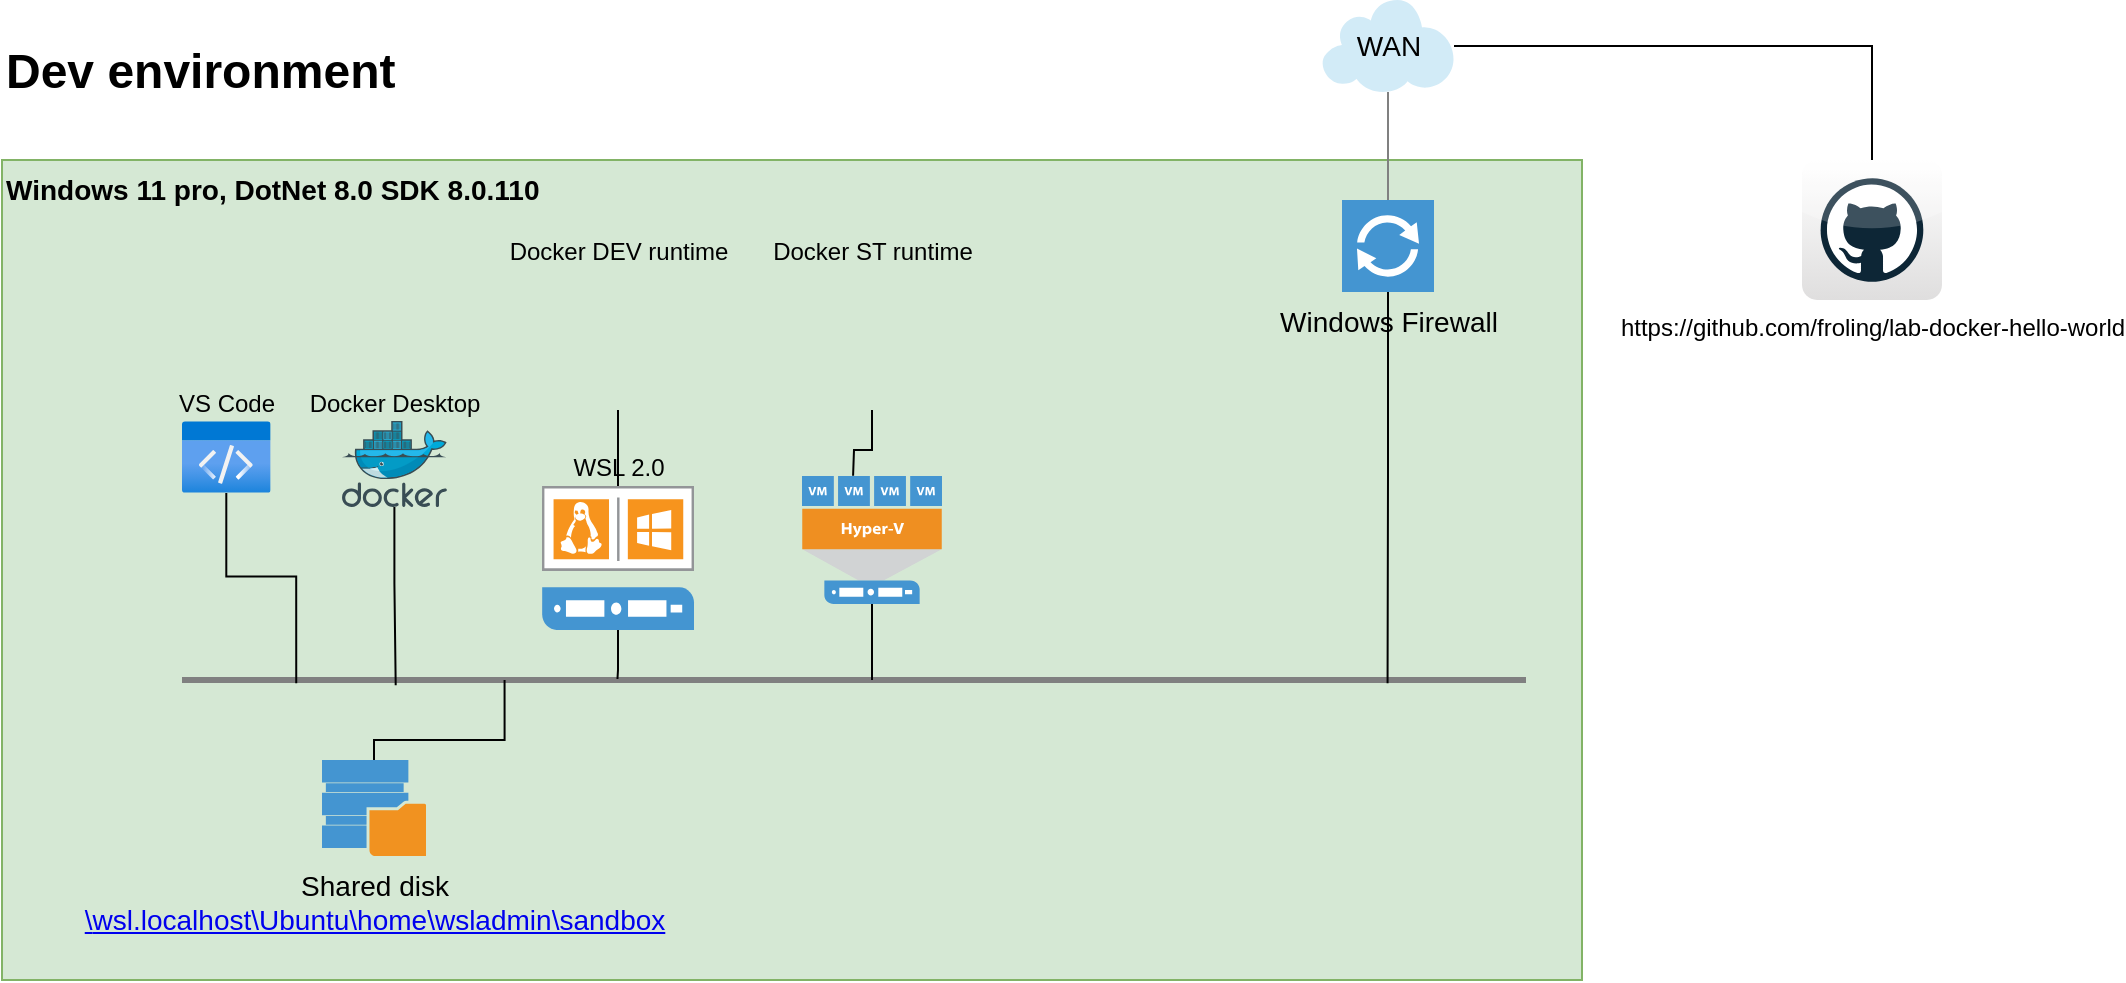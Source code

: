 <mxfile version="24.7.17">
  <diagram name="Page-1" id="197159a0-c6a4-9194-75a8-e4174976684c">
    <mxGraphModel dx="1161" dy="794" grid="1" gridSize="10" guides="1" tooltips="1" connect="1" arrows="1" fold="1" page="1" pageScale="1.5" pageWidth="1169" pageHeight="826" background="none" math="0" shadow="0">
      <root>
        <mxCell id="0" style=";html=1;" />
        <mxCell id="1" style=";html=1;" parent="0" />
        <mxCell id="1257a543d1cacc4b-43" value="Windows 11 pro, DotNet 8.0 SDK 8.0.110" style="whiteSpace=wrap;html=1;fillColor=#d5e8d4;fontSize=14;strokeColor=#82b366;verticalAlign=top;align=left;fontStyle=1" parent="1" vertex="1">
          <mxGeometry x="390" y="90" width="790" height="410" as="geometry" />
        </mxCell>
        <mxCell id="1257a543d1cacc4b-3" value="Shared disk&lt;div&gt;&lt;a href=&quot;file://wsl.localhost/Ubuntu/home/wsladmin/sandbox&quot;&gt;\\wsl.localhost\Ubuntu\home\wsladmin\sandbox&lt;/a&gt;&lt;/div&gt;" style="shadow=0;dashed=0;html=1;strokeColor=none;fillColor=#4495D1;labelPosition=center;verticalLabelPosition=bottom;verticalAlign=top;shape=mxgraph.veeam.2d.backup_repository;fontSize=14;" parent="1" vertex="1">
          <mxGeometry x="550.0" y="390" width="52" height="48" as="geometry" />
        </mxCell>
        <mxCell id="1257a543d1cacc4b-14" style="rounded=0;html=1;startSize=10;endSize=10;jettySize=auto;orthogonalLoop=1;fontSize=14;endArrow=none;endFill=0;strokeColor=#808080;" parent="1" source="1257a543d1cacc4b-7" target="1257a543d1cacc4b-9" edge="1">
          <mxGeometry relative="1" as="geometry" />
        </mxCell>
        <mxCell id="1257a543d1cacc4b-7" value="Windows Firewall" style="shadow=0;dashed=0;html=1;strokeColor=none;fillColor=#4495D1;labelPosition=center;verticalLabelPosition=bottom;verticalAlign=top;shape=mxgraph.veeam.2d.proxy;fontSize=14;" parent="1" vertex="1">
          <mxGeometry x="1060" y="110" width="46" height="46" as="geometry" />
        </mxCell>
        <mxCell id="ocjUKziltZgRfBkrcODm-12" style="edgeStyle=orthogonalEdgeStyle;rounded=0;orthogonalLoop=1;jettySize=auto;html=1;endArrow=none;endFill=0;" edge="1" parent="1" source="1257a543d1cacc4b-9" target="ocjUKziltZgRfBkrcODm-11">
          <mxGeometry relative="1" as="geometry" />
        </mxCell>
        <mxCell id="1257a543d1cacc4b-9" value="WAN" style="shadow=0;dashed=0;html=1;strokeColor=none;fillColor=#4495D1;labelPosition=center;verticalLabelPosition=middle;verticalAlign=middle;shape=mxgraph.veeam.2d.cloud;fontSize=14;align=center;" parent="1" vertex="1">
          <mxGeometry x="1050" y="10" width="66" height="46" as="geometry" />
        </mxCell>
        <mxCell id="1257a543d1cacc4b-49" value="" style="line;strokeWidth=3;html=1;fillColor=none;gradientColor=none;fontSize=14;strokeColor=#808080;" parent="1" vertex="1">
          <mxGeometry x="480" y="340" width="672" height="20" as="geometry" />
        </mxCell>
        <mxCell id="1257a543d1cacc4b-52" value="Dev environment" style="text;strokeColor=none;fillColor=none;html=1;fontSize=24;fontStyle=1;verticalAlign=middle;align=left;" parent="1" vertex="1">
          <mxGeometry x="390" y="26" width="240" height="40" as="geometry" />
        </mxCell>
        <mxCell id="kMn5KEuWvuAsnt5N7_Bc-5" value="" style="pointerEvents=1;shadow=0;dashed=0;html=1;strokeColor=none;fillColor=#4495D1;labelPosition=center;verticalLabelPosition=bottom;verticalAlign=top;align=center;outlineConnect=0;shape=mxgraph.veeam.hyper_v_host;" parent="1" vertex="1">
          <mxGeometry x="790" y="248" width="70" height="64" as="geometry" />
        </mxCell>
        <mxCell id="STfwVQRKAkgRt0DCfQCF-1" value="&lt;div&gt;&lt;br&gt;&lt;/div&gt;WSL 2.0" style="shadow=0;dashed=0;html=1;strokeColor=none;fillColor=#4495D1;labelPosition=center;verticalLabelPosition=top;verticalAlign=bottom;align=center;outlineConnect=0;shape=mxgraph.veeam.windows_linux_server;" parent="1" vertex="1">
          <mxGeometry x="660" y="253" width="76" height="72" as="geometry" />
        </mxCell>
        <mxCell id="STfwVQRKAkgRt0DCfQCF-10" style="edgeStyle=orthogonalEdgeStyle;rounded=0;orthogonalLoop=1;jettySize=auto;html=1;entryX=0.897;entryY=0.583;entryDx=0;entryDy=0;entryPerimeter=0;endArrow=none;endFill=0;" parent="1" source="1257a543d1cacc4b-7" target="1257a543d1cacc4b-49" edge="1">
          <mxGeometry relative="1" as="geometry" />
        </mxCell>
        <mxCell id="STfwVQRKAkgRt0DCfQCF-11" style="edgeStyle=orthogonalEdgeStyle;rounded=0;orthogonalLoop=1;jettySize=auto;html=1;entryX=0.324;entryY=0.474;entryDx=0;entryDy=0;entryPerimeter=0;endArrow=none;endFill=0;" parent="1" source="STfwVQRKAkgRt0DCfQCF-1" target="1257a543d1cacc4b-49" edge="1">
          <mxGeometry relative="1" as="geometry" />
        </mxCell>
        <mxCell id="STfwVQRKAkgRt0DCfQCF-12" style="edgeStyle=orthogonalEdgeStyle;rounded=0;orthogonalLoop=1;jettySize=auto;html=1;endArrow=none;endFill=0;" parent="1" source="kMn5KEuWvuAsnt5N7_Bc-5" edge="1">
          <mxGeometry relative="1" as="geometry">
            <mxPoint x="825" y="350" as="targetPoint" />
          </mxGeometry>
        </mxCell>
        <mxCell id="STfwVQRKAkgRt0DCfQCF-13" value="Docker Desktop" style="image;sketch=0;aspect=fixed;html=1;points=[];align=center;fontSize=12;image=img/lib/mscae/Docker.svg;labelPosition=center;verticalLabelPosition=top;verticalAlign=bottom;labelBackgroundColor=none;" parent="1" vertex="1">
          <mxGeometry x="560" y="220.5" width="52.44" height="43" as="geometry" />
        </mxCell>
        <mxCell id="STfwVQRKAkgRt0DCfQCF-14" value="VS Code" style="image;aspect=fixed;html=1;points=[];align=center;fontSize=12;image=img/lib/azure2/general/Code.svg;labelPosition=center;verticalLabelPosition=top;verticalAlign=bottom;labelBackgroundColor=none;" parent="1" vertex="1">
          <mxGeometry x="480" y="220.5" width="44.3" height="36" as="geometry" />
        </mxCell>
        <mxCell id="STfwVQRKAkgRt0DCfQCF-16" style="edgeStyle=orthogonalEdgeStyle;rounded=0;orthogonalLoop=1;jettySize=auto;html=1;entryX=0.085;entryY=0.583;entryDx=0;entryDy=0;entryPerimeter=0;endArrow=none;endFill=0;" parent="1" source="STfwVQRKAkgRt0DCfQCF-14" target="1257a543d1cacc4b-49" edge="1">
          <mxGeometry relative="1" as="geometry" />
        </mxCell>
        <mxCell id="STfwVQRKAkgRt0DCfQCF-17" style="edgeStyle=orthogonalEdgeStyle;rounded=0;orthogonalLoop=1;jettySize=auto;html=1;entryX=0.159;entryY=0.631;entryDx=0;entryDy=0;entryPerimeter=0;endArrow=none;endFill=0;" parent="1" source="STfwVQRKAkgRt0DCfQCF-13" target="1257a543d1cacc4b-49" edge="1">
          <mxGeometry relative="1" as="geometry" />
        </mxCell>
        <mxCell id="ocjUKziltZgRfBkrcODm-1" style="edgeStyle=orthogonalEdgeStyle;rounded=0;orthogonalLoop=1;jettySize=auto;html=1;endArrow=none;endFill=0;exitX=0.24;exitY=0.5;exitDx=0;exitDy=0;exitPerimeter=0;" edge="1" parent="1" source="1257a543d1cacc4b-49" target="1257a543d1cacc4b-3">
          <mxGeometry relative="1" as="geometry">
            <mxPoint x="708" y="302" as="sourcePoint" />
            <mxPoint x="708" y="359" as="targetPoint" />
          </mxGeometry>
        </mxCell>
        <mxCell id="ocjUKziltZgRfBkrcODm-2" value="Docker DEV runtime" style="shape=image;html=1;verticalAlign=bottom;verticalLabelPosition=top;labelBackgroundColor=none;imageAspect=0;aspect=fixed;image=https://cdn0.iconfinder.com/data/icons/social-media-2127/48/social_media_social_media_logo_docker-128.png;labelPosition=center;align=center;" vertex="1" parent="1">
          <mxGeometry x="663" y="145" width="70" height="70" as="geometry" />
        </mxCell>
        <mxCell id="ocjUKziltZgRfBkrcODm-6" value="Docker ST runtime" style="shape=image;html=1;verticalAlign=bottom;verticalLabelPosition=top;labelBackgroundColor=none;imageAspect=0;aspect=fixed;image=https://cdn0.iconfinder.com/data/icons/social-media-2127/48/social_media_social_media_logo_docker-128.png;labelPosition=center;align=center;" vertex="1" parent="1">
          <mxGeometry x="790" y="145" width="70" height="70" as="geometry" />
        </mxCell>
        <mxCell id="ocjUKziltZgRfBkrcODm-9" style="edgeStyle=orthogonalEdgeStyle;rounded=0;orthogonalLoop=1;jettySize=auto;html=1;entryX=0.478;entryY=0.162;entryDx=0;entryDy=0;entryPerimeter=0;endArrow=none;endFill=0;" edge="1" parent="1" source="ocjUKziltZgRfBkrcODm-6">
          <mxGeometry relative="1" as="geometry">
            <mxPoint x="815.538" y="247.902" as="targetPoint" />
          </mxGeometry>
        </mxCell>
        <mxCell id="ocjUKziltZgRfBkrcODm-10" style="edgeStyle=orthogonalEdgeStyle;rounded=0;orthogonalLoop=1;jettySize=auto;html=1;endArrow=none;endFill=0;exitX=0.5;exitY=1;exitDx=0;exitDy=0;" edge="1" parent="1" source="ocjUKziltZgRfBkrcODm-2" target="STfwVQRKAkgRt0DCfQCF-1">
          <mxGeometry relative="1" as="geometry">
            <mxPoint x="835" y="225" as="sourcePoint" />
            <mxPoint x="826" y="258" as="targetPoint" />
          </mxGeometry>
        </mxCell>
        <mxCell id="ocjUKziltZgRfBkrcODm-11" value="https://github.com/froling/lab-docker-hello-world&lt;div&gt;&lt;br/&gt;&lt;/div&gt;" style="dashed=0;outlineConnect=0;html=1;align=center;labelPosition=center;verticalLabelPosition=bottom;verticalAlign=top;shape=mxgraph.webicons.github;gradientColor=#DFDEDE" vertex="1" parent="1">
          <mxGeometry x="1290" y="90" width="70" height="70" as="geometry" />
        </mxCell>
      </root>
    </mxGraphModel>
  </diagram>
</mxfile>
